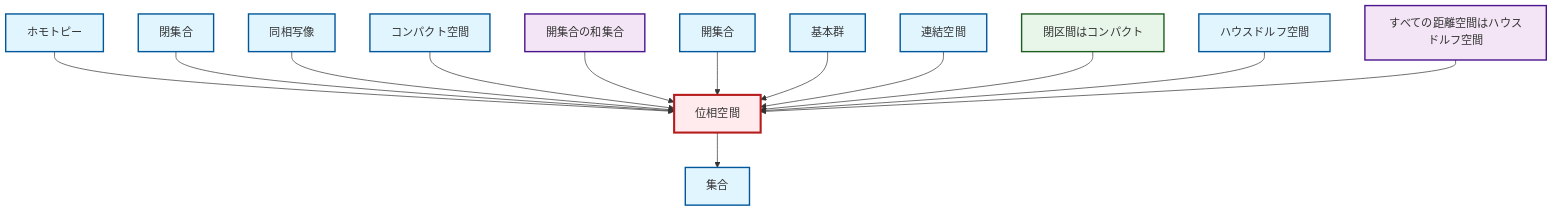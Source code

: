 graph TD
    classDef definition fill:#e1f5fe,stroke:#01579b,stroke-width:2px
    classDef theorem fill:#f3e5f5,stroke:#4a148c,stroke-width:2px
    classDef axiom fill:#fff3e0,stroke:#e65100,stroke-width:2px
    classDef example fill:#e8f5e9,stroke:#1b5e20,stroke-width:2px
    classDef current fill:#ffebee,stroke:#b71c1c,stroke-width:3px
    def-compact["コンパクト空間"]:::definition
    thm-metric-hausdorff["すべての距離空間はハウスドルフ空間"]:::theorem
    def-connected["連結空間"]:::definition
    def-set["集合"]:::definition
    def-homeomorphism["同相写像"]:::definition
    def-closed-set["閉集合"]:::definition
    def-hausdorff["ハウスドルフ空間"]:::definition
    ex-closed-interval-compact["閉区間はコンパクト"]:::example
    thm-union-open-sets["開集合の和集合"]:::theorem
    def-homotopy["ホモトピー"]:::definition
    def-open-set["開集合"]:::definition
    def-topological-space["位相空間"]:::definition
    def-fundamental-group["基本群"]:::definition
    def-homotopy --> def-topological-space
    def-topological-space --> def-set
    def-closed-set --> def-topological-space
    def-homeomorphism --> def-topological-space
    def-compact --> def-topological-space
    thm-union-open-sets --> def-topological-space
    def-open-set --> def-topological-space
    def-fundamental-group --> def-topological-space
    def-connected --> def-topological-space
    ex-closed-interval-compact --> def-topological-space
    def-hausdorff --> def-topological-space
    thm-metric-hausdorff --> def-topological-space
    class def-topological-space current